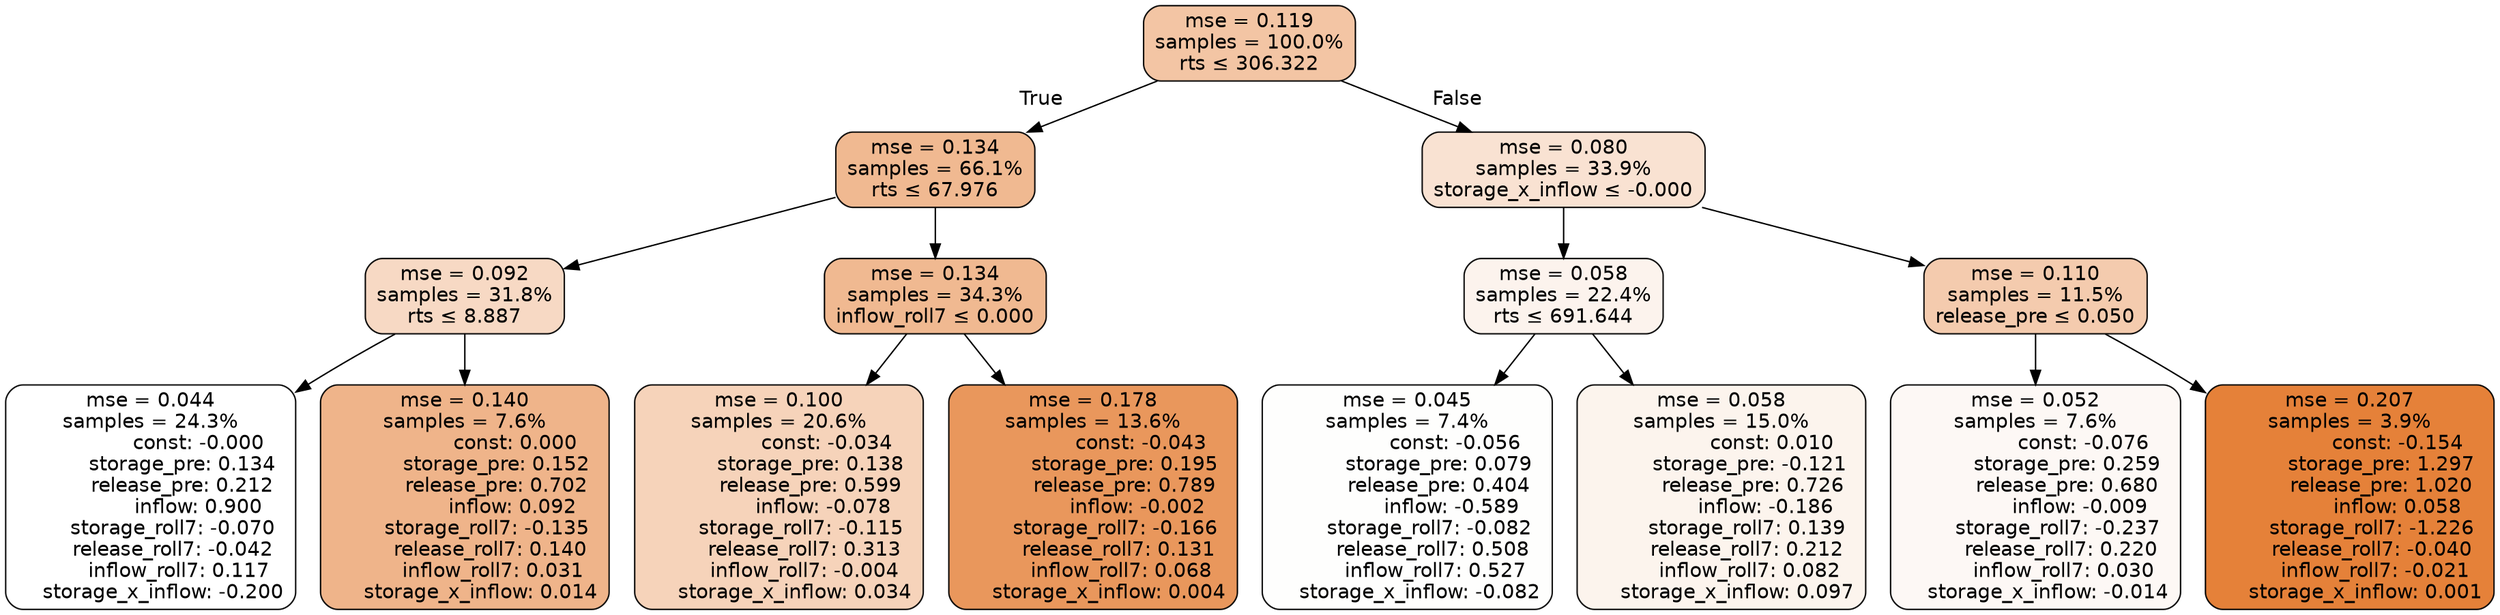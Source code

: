 digraph tree {
bgcolor="transparent"
node [shape=rectangle, style="filled, rounded", color="black", fontname=helvetica] ;
edge [fontname=helvetica] ;
	"0" [label="mse = 0.119
samples = 100.0%
rts &le; 306.322", fillcolor="#f3c5a4"]
	"1" [label="mse = 0.134
samples = 66.1%
rts &le; 67.976", fillcolor="#f0b991"]
	"2" [label="mse = 0.092
samples = 31.8%
rts &le; 8.887", fillcolor="#f7d9c4"]
	"3" [label="mse = 0.044
samples = 24.3%
               const: -0.000
          storage_pre: 0.134
          release_pre: 0.212
               inflow: 0.900
       storage_roll7: -0.070
       release_roll7: -0.042
         inflow_roll7: 0.117
    storage_x_inflow: -0.200", fillcolor="#ffffff"]
	"4" [label="mse = 0.140
samples = 7.6%
                const: 0.000
          storage_pre: 0.152
          release_pre: 0.702
               inflow: 0.092
       storage_roll7: -0.135
        release_roll7: 0.140
         inflow_roll7: 0.031
     storage_x_inflow: 0.014", fillcolor="#efb48a"]
	"5" [label="mse = 0.134
samples = 34.3%
inflow_roll7 &le; 0.000", fillcolor="#f0b991"]
	"6" [label="mse = 0.100
samples = 20.6%
               const: -0.034
          storage_pre: 0.138
          release_pre: 0.599
              inflow: -0.078
       storage_roll7: -0.115
        release_roll7: 0.313
        inflow_roll7: -0.004
     storage_x_inflow: 0.034", fillcolor="#f6d3ba"]
	"7" [label="mse = 0.178
samples = 13.6%
               const: -0.043
          storage_pre: 0.195
          release_pre: 0.789
              inflow: -0.002
       storage_roll7: -0.166
        release_roll7: 0.131
         inflow_roll7: 0.068
     storage_x_inflow: 0.004", fillcolor="#e9975c"]
	"8" [label="mse = 0.080
samples = 33.9%
storage_x_inflow &le; -0.000", fillcolor="#f9e2d2"]
	"9" [label="mse = 0.058
samples = 22.4%
rts &le; 691.644", fillcolor="#fcf3ed"]
	"10" [label="mse = 0.045
samples = 7.4%
               const: -0.056
          storage_pre: 0.079
          release_pre: 0.404
              inflow: -0.589
       storage_roll7: -0.082
        release_roll7: 0.508
         inflow_roll7: 0.527
    storage_x_inflow: -0.082", fillcolor="#fefefd"]
	"11" [label="mse = 0.058
samples = 15.0%
                const: 0.010
         storage_pre: -0.121
          release_pre: 0.726
              inflow: -0.186
        storage_roll7: 0.139
        release_roll7: 0.212
         inflow_roll7: 0.082
     storage_x_inflow: 0.097", fillcolor="#fcf4ed"]
	"12" [label="mse = 0.110
samples = 11.5%
release_pre &le; 0.050", fillcolor="#f4cbae"]
	"13" [label="mse = 0.052
samples = 7.6%
               const: -0.076
          storage_pre: 0.259
          release_pre: 0.680
              inflow: -0.009
       storage_roll7: -0.237
        release_roll7: 0.220
         inflow_roll7: 0.030
    storage_x_inflow: -0.014", fillcolor="#fdf8f5"]
	"14" [label="mse = 0.207
samples = 3.9%
               const: -0.154
          storage_pre: 1.297
          release_pre: 1.020
               inflow: 0.058
       storage_roll7: -1.226
       release_roll7: -0.040
        inflow_roll7: -0.021
     storage_x_inflow: 0.001", fillcolor="#e58139"]

	"0" -> "1" [labeldistance=2.5, labelangle=45, headlabel="True"]
	"1" -> "2"
	"2" -> "3"
	"2" -> "4"
	"1" -> "5"
	"5" -> "6"
	"5" -> "7"
	"0" -> "8" [labeldistance=2.5, labelangle=-45, headlabel="False"]
	"8" -> "9"
	"9" -> "10"
	"9" -> "11"
	"8" -> "12"
	"12" -> "13"
	"12" -> "14"
}